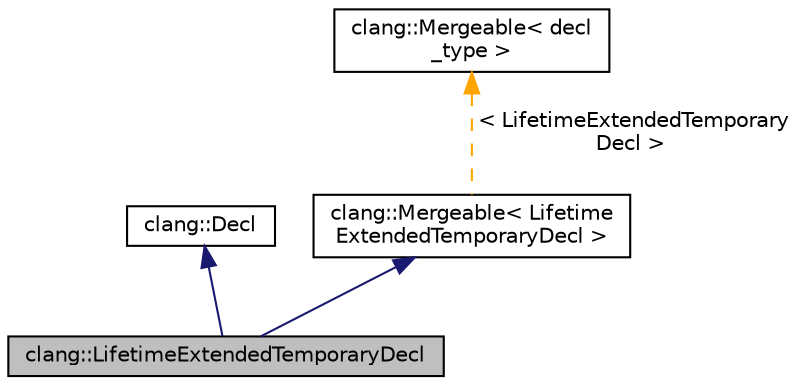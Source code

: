 digraph "clang::LifetimeExtendedTemporaryDecl"
{
 // LATEX_PDF_SIZE
  bgcolor="transparent";
  edge [fontname="Helvetica",fontsize="10",labelfontname="Helvetica",labelfontsize="10"];
  node [fontname="Helvetica",fontsize="10",shape=record];
  Node1 [label="clang::LifetimeExtendedTemporaryDecl",height=0.2,width=0.4,color="black", fillcolor="grey75", style="filled", fontcolor="black",tooltip="Implicit declaration of a temporary that was materialized by a MaterializeTemporaryExpr and lifetime-..."];
  Node2 -> Node1 [dir="back",color="midnightblue",fontsize="10",style="solid",fontname="Helvetica"];
  Node2 [label="clang::Decl",height=0.2,width=0.4,color="black",URL="$classclang_1_1Decl.html",tooltip="Decl - This represents one declaration (or definition), e.g."];
  Node3 -> Node1 [dir="back",color="midnightblue",fontsize="10",style="solid",fontname="Helvetica"];
  Node3 [label="clang::Mergeable\< Lifetime\lExtendedTemporaryDecl \>",height=0.2,width=0.4,color="black",URL="$classclang_1_1Mergeable.html",tooltip=" "];
  Node4 -> Node3 [dir="back",color="orange",fontsize="10",style="dashed",label=" \< LifetimeExtendedTemporary\lDecl \>" ,fontname="Helvetica"];
  Node4 [label="clang::Mergeable\< decl\l_type \>",height=0.2,width=0.4,color="black",URL="$classclang_1_1Mergeable.html",tooltip="Provides common interface for the Decls that cannot be redeclared, but can be merged if the same decl..."];
}
